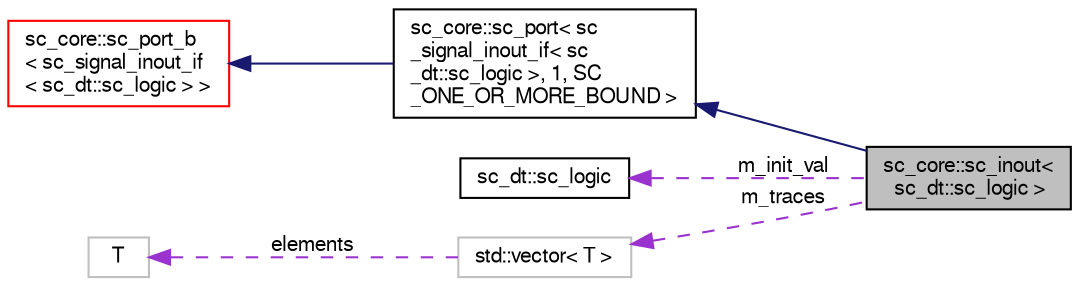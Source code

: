 digraph "sc_core::sc_inout&lt; sc_dt::sc_logic &gt;"
{
  edge [fontname="FreeSans",fontsize="10",labelfontname="FreeSans",labelfontsize="10"];
  node [fontname="FreeSans",fontsize="10",shape=record];
  rankdir="LR";
  Node7 [label="sc_core::sc_inout\<\l sc_dt::sc_logic \>",height=0.2,width=0.4,color="black", fillcolor="grey75", style="filled", fontcolor="black"];
  Node8 -> Node7 [dir="back",color="midnightblue",fontsize="10",style="solid",fontname="FreeSans"];
  Node8 [label="sc_core::sc_port\< sc\l_signal_inout_if\< sc\l_dt::sc_logic \>, 1, SC\l_ONE_OR_MORE_BOUND \>",height=0.2,width=0.4,color="black", fillcolor="white", style="filled",URL="$a01224.html"];
  Node9 -> Node8 [dir="back",color="midnightblue",fontsize="10",style="solid",fontname="FreeSans"];
  Node9 [label="sc_core::sc_port_b\l\< sc_signal_inout_if\l\< sc_dt::sc_logic \> \>",height=0.2,width=0.4,color="red", fillcolor="white", style="filled",URL="$a01220.html"];
  Node12 -> Node7 [dir="back",color="darkorchid3",fontsize="10",style="dashed",label=" m_init_val" ,fontname="FreeSans"];
  Node12 [label="sc_dt::sc_logic",height=0.2,width=0.4,color="black", fillcolor="white", style="filled",URL="$a01432.html"];
  Node13 -> Node7 [dir="back",color="darkorchid3",fontsize="10",style="dashed",label=" m_traces" ,fontname="FreeSans"];
  Node13 [label="std::vector\< T \>",height=0.2,width=0.4,color="grey75", fillcolor="white", style="filled",tooltip="STL class. "];
  Node14 -> Node13 [dir="back",color="darkorchid3",fontsize="10",style="dashed",label=" elements" ,fontname="FreeSans"];
  Node14 [label="T",height=0.2,width=0.4,color="grey75", fillcolor="white", style="filled"];
}
